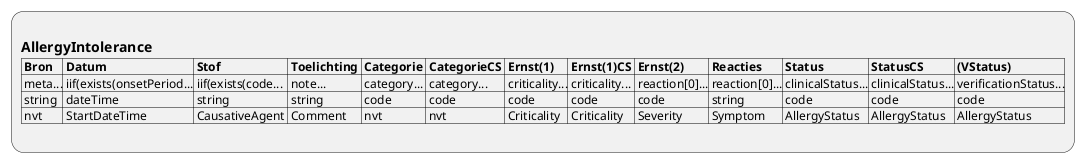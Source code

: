 @startuml ViewDefinition-AllergyIntolerance
:
== AllergyIntolerance
|= Bron |= Datum |= Stof |= Toelichting |= Categorie |= CategorieCS |= Ernst(1) |= Ernst(1)CS |= Ernst(2) |= Reacties |= Status |= StatusCS |= (VStatus) |
| meta...| iif(exists(onsetPeriod...| iif(exists(code...| note...| category...| category...| criticality...| criticality...| reaction[0]...| reaction[0]...| clinicalStatus...| clinicalStatus...| verificationStatus...|
| string | dateTime | string | string | code | code | code | code | code | string | code | code | code |
| nvt | StartDateTime | CausativeAgent | Comment | nvt | nvt | Criticality | Criticality | Severity | Symptom | AllergyStatus | AllergyStatus | AllergyStatus |
;
@enduml